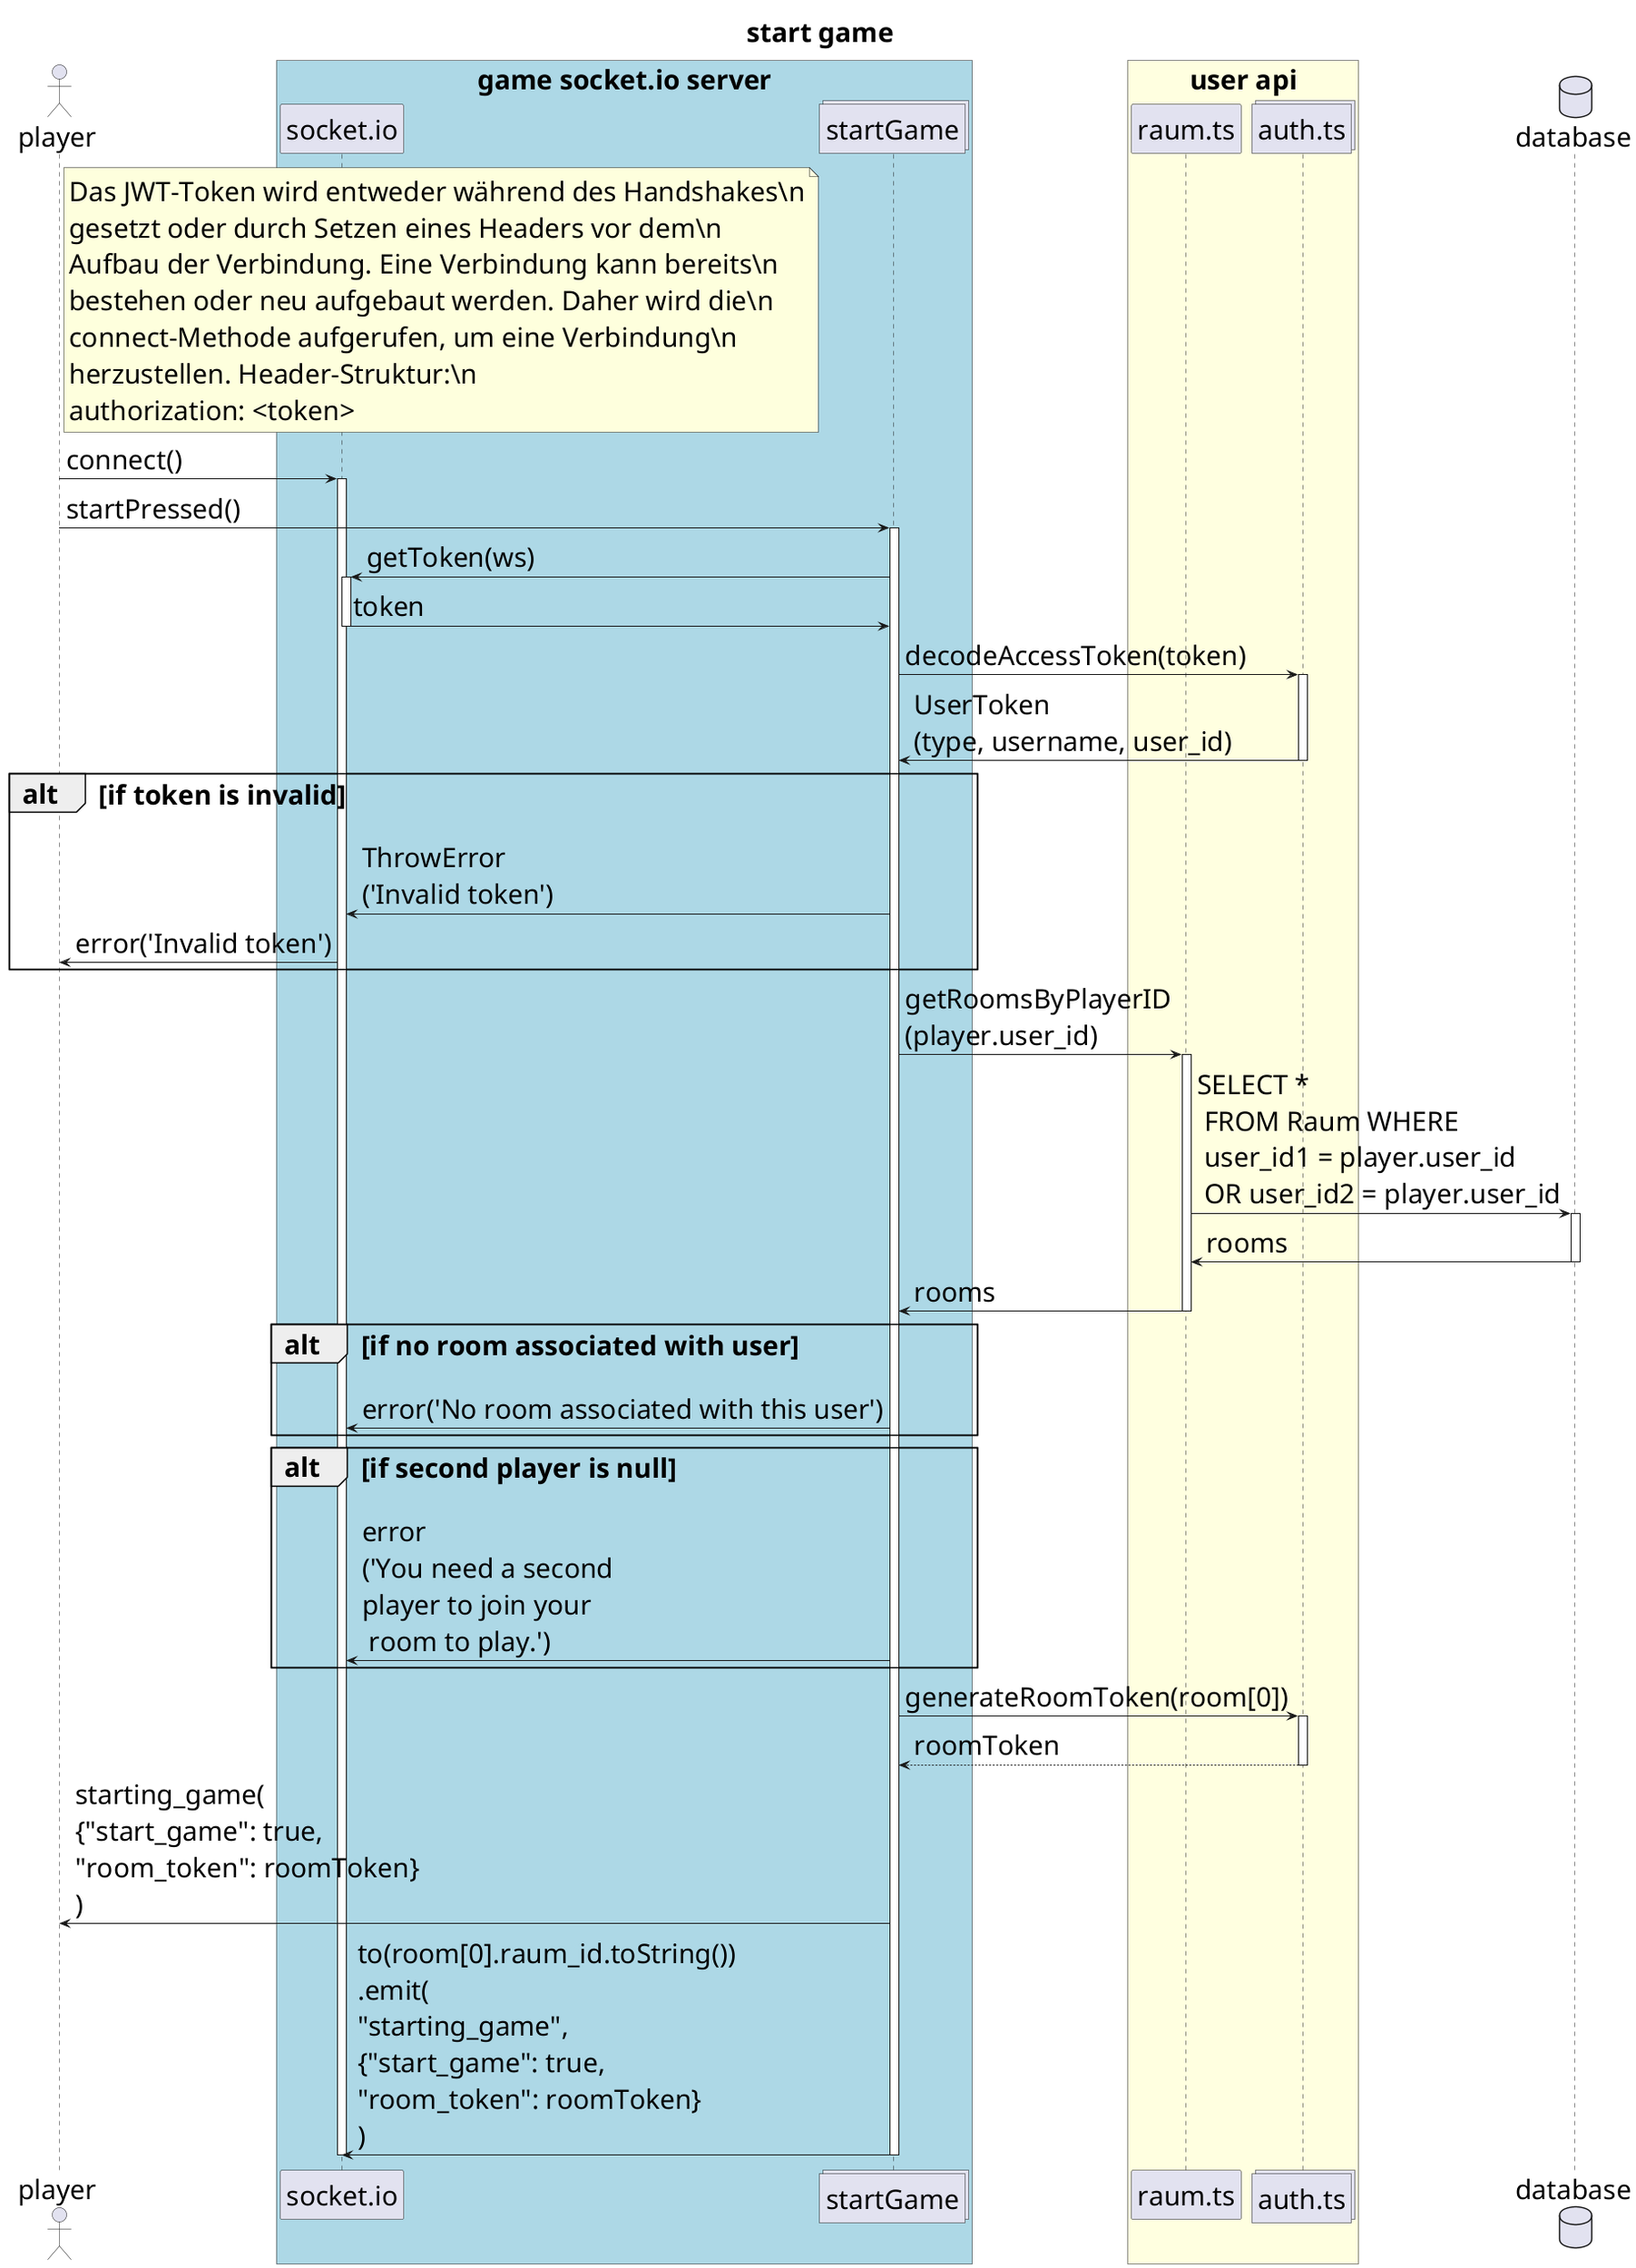 @startuml
title "start game"
skinparam defaultFontSize 30
skinparam componentFontSize 30
skinparam actorFontSize 30
skinparam noteFontSize 30
skinparam sequenceParticipantFontSize 30
skinparam sequenceMessageFontSize 30
skinparam titleFontSize 30

actor player

box "game socket.io server" #LightBlue
participant "socket.io" as ws
collections "startGame" as sG
end box

box "user api" #LightYellow
participant "raum.ts" as raum
collections "auth.ts" as auth
end box

database database as db

note right of player
    Das JWT-Token wird entweder während des Handshakes\n
    gesetzt oder durch Setzen eines Headers vor dem\n
    Aufbau der Verbindung. Eine Verbindung kann bereits\n
    bestehen oder neu aufgebaut werden. Daher wird die\n
    connect-Methode aufgerufen, um eine Verbindung\n
    herzustellen. Header-Struktur:\n
    authorization: <token>
end note
player -> ws: connect()
activate ws
player -> sG: startPressed()
activate sG
sG -> ws: getToken(ws)
activate ws
ws -> sG: token
deactivate ws

sG -> auth: decodeAccessToken(token)
activate auth
auth -> sG: UserToken\n(type, username, user_id)
deactivate auth

alt if token is invalid
        sG -> ws: ThrowError\n('Invalid token')
        ws -> player: error('Invalid token')
end

sG -> raum: getRoomsByPlayerID\n(player.user_id)
activate raum
raum -> db: SELECT * \n FROM Raum WHERE \n user_id1 = player.user_id\n OR user_id2 = player.user_id
activate db
    db -> raum: rooms
deactivate db
raum -> sG: rooms
deactivate raum

alt if no room associated with user
        sG -> ws: error('No room associated with this user')
end

alt if second player is null
        sG -> ws: error\n('You need a second \nplayer to join your\n room to play.')
end

sG -> auth: generateRoomToken(room[0])
activate auth
return roomToken

sG -> player: starting_game(\n{"start_game": true, \n"room_token": roomToken}\n)
sG -> ws: to(room[0].raum_id.toString())\n.emit(\n"starting_game",\n{"start_game": true, \n"room_token": roomToken}\n)

deactivate sG
deactivate ws
@enduml